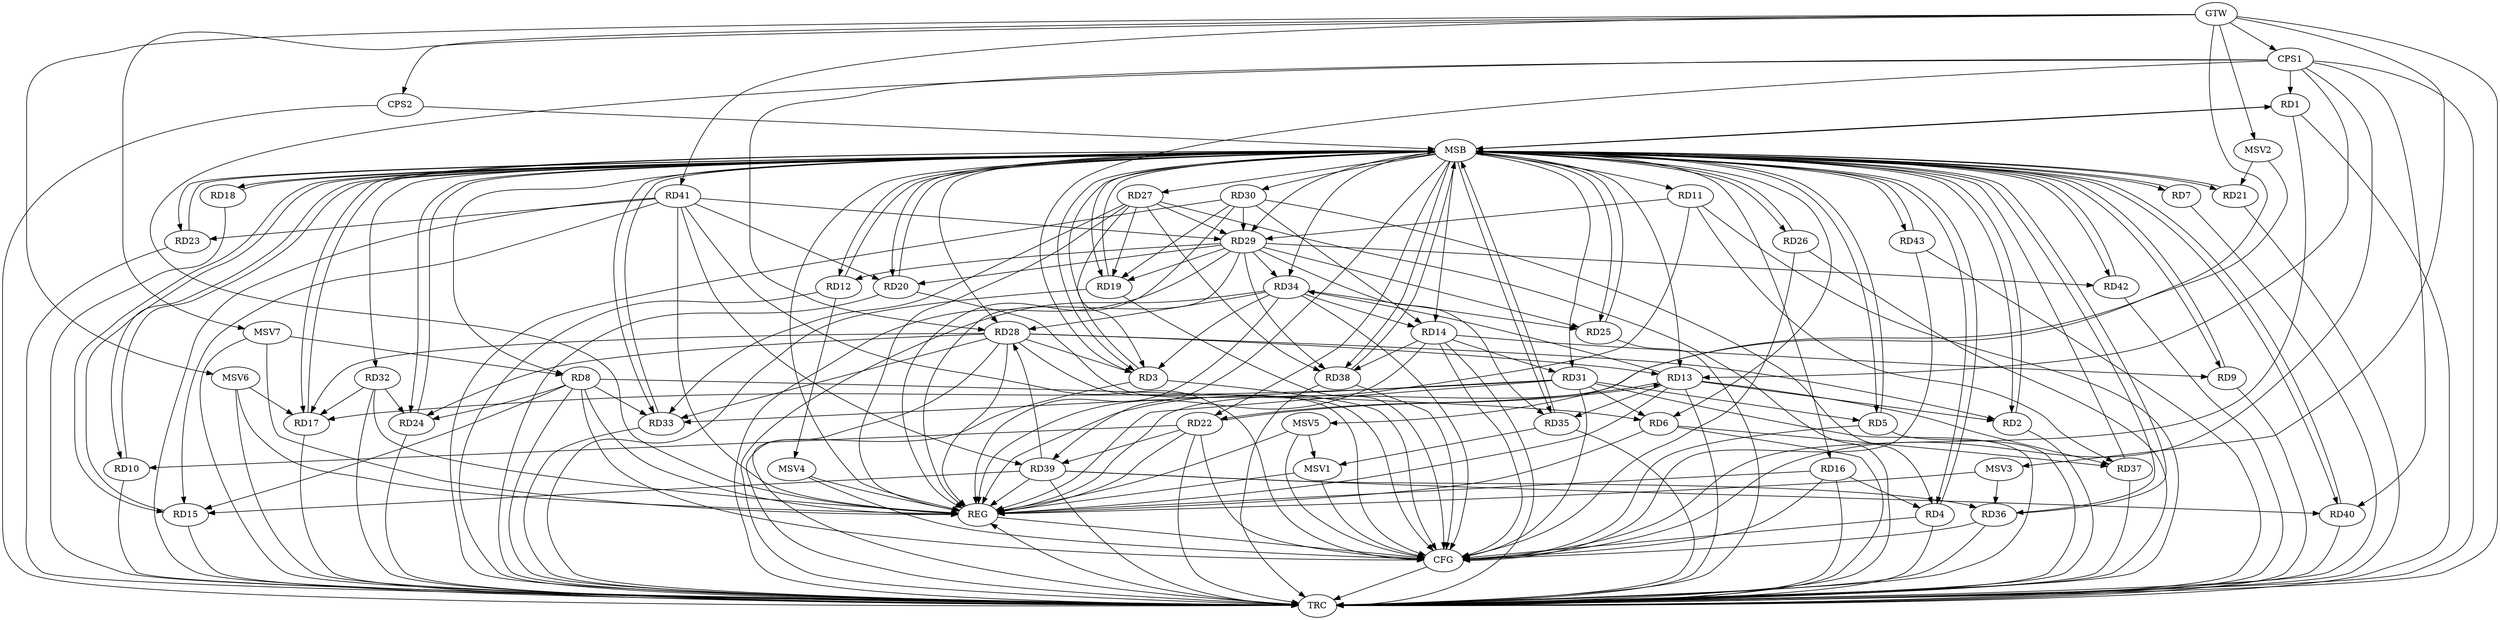 strict digraph G {
  RD1 [ label="RD1" ];
  RD2 [ label="RD2" ];
  RD3 [ label="RD3" ];
  RD4 [ label="RD4" ];
  RD5 [ label="RD5" ];
  RD6 [ label="RD6" ];
  RD7 [ label="RD7" ];
  RD8 [ label="RD8" ];
  RD9 [ label="RD9" ];
  RD10 [ label="RD10" ];
  RD11 [ label="RD11" ];
  RD12 [ label="RD12" ];
  RD13 [ label="RD13" ];
  RD14 [ label="RD14" ];
  RD15 [ label="RD15" ];
  RD16 [ label="RD16" ];
  RD17 [ label="RD17" ];
  RD18 [ label="RD18" ];
  RD19 [ label="RD19" ];
  RD20 [ label="RD20" ];
  RD21 [ label="RD21" ];
  RD22 [ label="RD22" ];
  RD23 [ label="RD23" ];
  RD24 [ label="RD24" ];
  RD25 [ label="RD25" ];
  RD26 [ label="RD26" ];
  RD27 [ label="RD27" ];
  RD28 [ label="RD28" ];
  RD29 [ label="RD29" ];
  RD30 [ label="RD30" ];
  RD31 [ label="RD31" ];
  RD32 [ label="RD32" ];
  RD33 [ label="RD33" ];
  RD34 [ label="RD34" ];
  RD35 [ label="RD35" ];
  RD36 [ label="RD36" ];
  RD37 [ label="RD37" ];
  RD38 [ label="RD38" ];
  RD39 [ label="RD39" ];
  RD40 [ label="RD40" ];
  RD41 [ label="RD41" ];
  RD42 [ label="RD42" ];
  RD43 [ label="RD43" ];
  CPS1 [ label="CPS1" ];
  CPS2 [ label="CPS2" ];
  GTW [ label="GTW" ];
  REG [ label="REG" ];
  MSB [ label="MSB" ];
  CFG [ label="CFG" ];
  TRC [ label="TRC" ];
  MSV1 [ label="MSV1" ];
  MSV2 [ label="MSV2" ];
  MSV3 [ label="MSV3" ];
  MSV4 [ label="MSV4" ];
  MSV5 [ label="MSV5" ];
  MSV6 [ label="MSV6" ];
  MSV7 [ label="MSV7" ];
  RD13 -> RD2;
  RD28 -> RD2;
  RD27 -> RD3;
  RD28 -> RD3;
  RD34 -> RD3;
  RD16 -> RD4;
  RD30 -> RD4;
  RD31 -> RD5;
  RD8 -> RD6;
  RD31 -> RD6;
  RD6 -> RD37;
  RD8 -> RD15;
  RD8 -> RD24;
  RD8 -> RD33;
  RD14 -> RD9;
  RD22 -> RD10;
  RD11 -> RD29;
  RD11 -> RD37;
  RD29 -> RD12;
  RD13 -> RD22;
  RD22 -> RD13;
  RD28 -> RD13;
  RD13 -> RD34;
  RD13 -> RD35;
  RD13 -> RD37;
  RD30 -> RD14;
  RD14 -> RD31;
  RD34 -> RD14;
  RD14 -> RD38;
  RD39 -> RD15;
  RD41 -> RD15;
  RD28 -> RD17;
  RD31 -> RD17;
  RD32 -> RD17;
  RD27 -> RD19;
  RD29 -> RD19;
  RD30 -> RD19;
  RD29 -> RD20;
  RD41 -> RD20;
  RD22 -> RD39;
  RD41 -> RD23;
  RD28 -> RD24;
  RD32 -> RD24;
  RD29 -> RD25;
  RD34 -> RD25;
  RD27 -> RD29;
  RD27 -> RD33;
  RD27 -> RD38;
  RD28 -> RD33;
  RD34 -> RD28;
  RD39 -> RD28;
  RD30 -> RD29;
  RD29 -> RD34;
  RD29 -> RD35;
  RD29 -> RD38;
  RD41 -> RD29;
  RD29 -> RD42;
  RD31 -> RD33;
  RD39 -> RD36;
  RD39 -> RD40;
  RD41 -> RD39;
  CPS1 -> RD40;
  CPS1 -> RD13;
  CPS1 -> RD1;
  CPS1 -> RD28;
  CPS1 -> RD3;
  GTW -> RD41;
  GTW -> CPS1;
  GTW -> CPS2;
  RD6 -> REG;
  RD8 -> REG;
  RD11 -> REG;
  RD13 -> REG;
  RD14 -> REG;
  RD16 -> REG;
  RD22 -> REG;
  RD27 -> REG;
  RD28 -> REG;
  RD29 -> REG;
  RD30 -> REG;
  RD31 -> REG;
  RD32 -> REG;
  RD34 -> REG;
  RD39 -> REG;
  RD41 -> REG;
  CPS1 -> REG;
  RD1 -> MSB;
  MSB -> RD6;
  MSB -> RD8;
  MSB -> RD10;
  MSB -> RD18;
  MSB -> RD19;
  MSB -> RD25;
  MSB -> REG;
  RD2 -> MSB;
  MSB -> RD7;
  MSB -> RD24;
  MSB -> RD40;
  RD3 -> MSB;
  MSB -> RD9;
  MSB -> RD35;
  MSB -> RD36;
  RD4 -> MSB;
  MSB -> RD12;
  MSB -> RD30;
  RD5 -> MSB;
  MSB -> RD15;
  MSB -> RD33;
  MSB -> RD38;
  RD7 -> MSB;
  MSB -> RD2;
  MSB -> RD14;
  RD9 -> MSB;
  MSB -> RD3;
  MSB -> RD13;
  MSB -> RD27;
  MSB -> RD29;
  MSB -> RD32;
  MSB -> RD34;
  RD10 -> MSB;
  MSB -> RD21;
  RD12 -> MSB;
  MSB -> RD26;
  MSB -> RD43;
  RD15 -> MSB;
  MSB -> RD4;
  RD17 -> MSB;
  RD18 -> MSB;
  MSB -> RD1;
  MSB -> RD5;
  MSB -> RD22;
  RD19 -> MSB;
  MSB -> RD11;
  MSB -> RD31;
  RD20 -> MSB;
  MSB -> RD42;
  RD21 -> MSB;
  MSB -> RD16;
  RD23 -> MSB;
  RD24 -> MSB;
  RD25 -> MSB;
  MSB -> RD39;
  RD26 -> MSB;
  RD33 -> MSB;
  RD35 -> MSB;
  MSB -> RD28;
  RD36 -> MSB;
  MSB -> RD17;
  RD37 -> MSB;
  MSB -> RD23;
  RD38 -> MSB;
  RD40 -> MSB;
  RD42 -> MSB;
  MSB -> RD20;
  RD43 -> MSB;
  CPS2 -> MSB;
  RD19 -> CFG;
  RD22 -> CFG;
  RD1 -> CFG;
  RD4 -> CFG;
  RD43 -> CFG;
  RD36 -> CFG;
  RD5 -> CFG;
  RD28 -> CFG;
  RD41 -> CFG;
  RD14 -> CFG;
  RD26 -> CFG;
  RD20 -> CFG;
  RD38 -> CFG;
  RD34 -> CFG;
  RD31 -> CFG;
  RD8 -> CFG;
  RD3 -> CFG;
  RD16 -> CFG;
  CPS1 -> CFG;
  REG -> CFG;
  RD1 -> TRC;
  RD2 -> TRC;
  RD3 -> TRC;
  RD4 -> TRC;
  RD5 -> TRC;
  RD6 -> TRC;
  RD7 -> TRC;
  RD8 -> TRC;
  RD9 -> TRC;
  RD10 -> TRC;
  RD11 -> TRC;
  RD12 -> TRC;
  RD13 -> TRC;
  RD14 -> TRC;
  RD15 -> TRC;
  RD16 -> TRC;
  RD17 -> TRC;
  RD18 -> TRC;
  RD19 -> TRC;
  RD20 -> TRC;
  RD21 -> TRC;
  RD22 -> TRC;
  RD23 -> TRC;
  RD24 -> TRC;
  RD25 -> TRC;
  RD26 -> TRC;
  RD27 -> TRC;
  RD28 -> TRC;
  RD29 -> TRC;
  RD30 -> TRC;
  RD31 -> TRC;
  RD32 -> TRC;
  RD33 -> TRC;
  RD34 -> TRC;
  RD35 -> TRC;
  RD36 -> TRC;
  RD37 -> TRC;
  RD38 -> TRC;
  RD39 -> TRC;
  RD40 -> TRC;
  RD41 -> TRC;
  RD42 -> TRC;
  RD43 -> TRC;
  CPS1 -> TRC;
  CPS2 -> TRC;
  GTW -> TRC;
  CFG -> TRC;
  TRC -> REG;
  RD35 -> MSV1;
  MSV1 -> REG;
  MSV1 -> CFG;
  MSV2 -> RD21;
  GTW -> MSV2;
  MSV2 -> REG;
  MSV3 -> RD36;
  GTW -> MSV3;
  MSV3 -> REG;
  RD12 -> MSV4;
  MSV4 -> REG;
  MSV4 -> CFG;
  MSV5 -> MSV1;
  GTW -> MSV5;
  MSV5 -> REG;
  MSV5 -> CFG;
  MSV6 -> RD17;
  GTW -> MSV6;
  MSV6 -> REG;
  MSV6 -> TRC;
  MSV7 -> RD8;
  GTW -> MSV7;
  MSV7 -> REG;
  MSV7 -> TRC;
}
